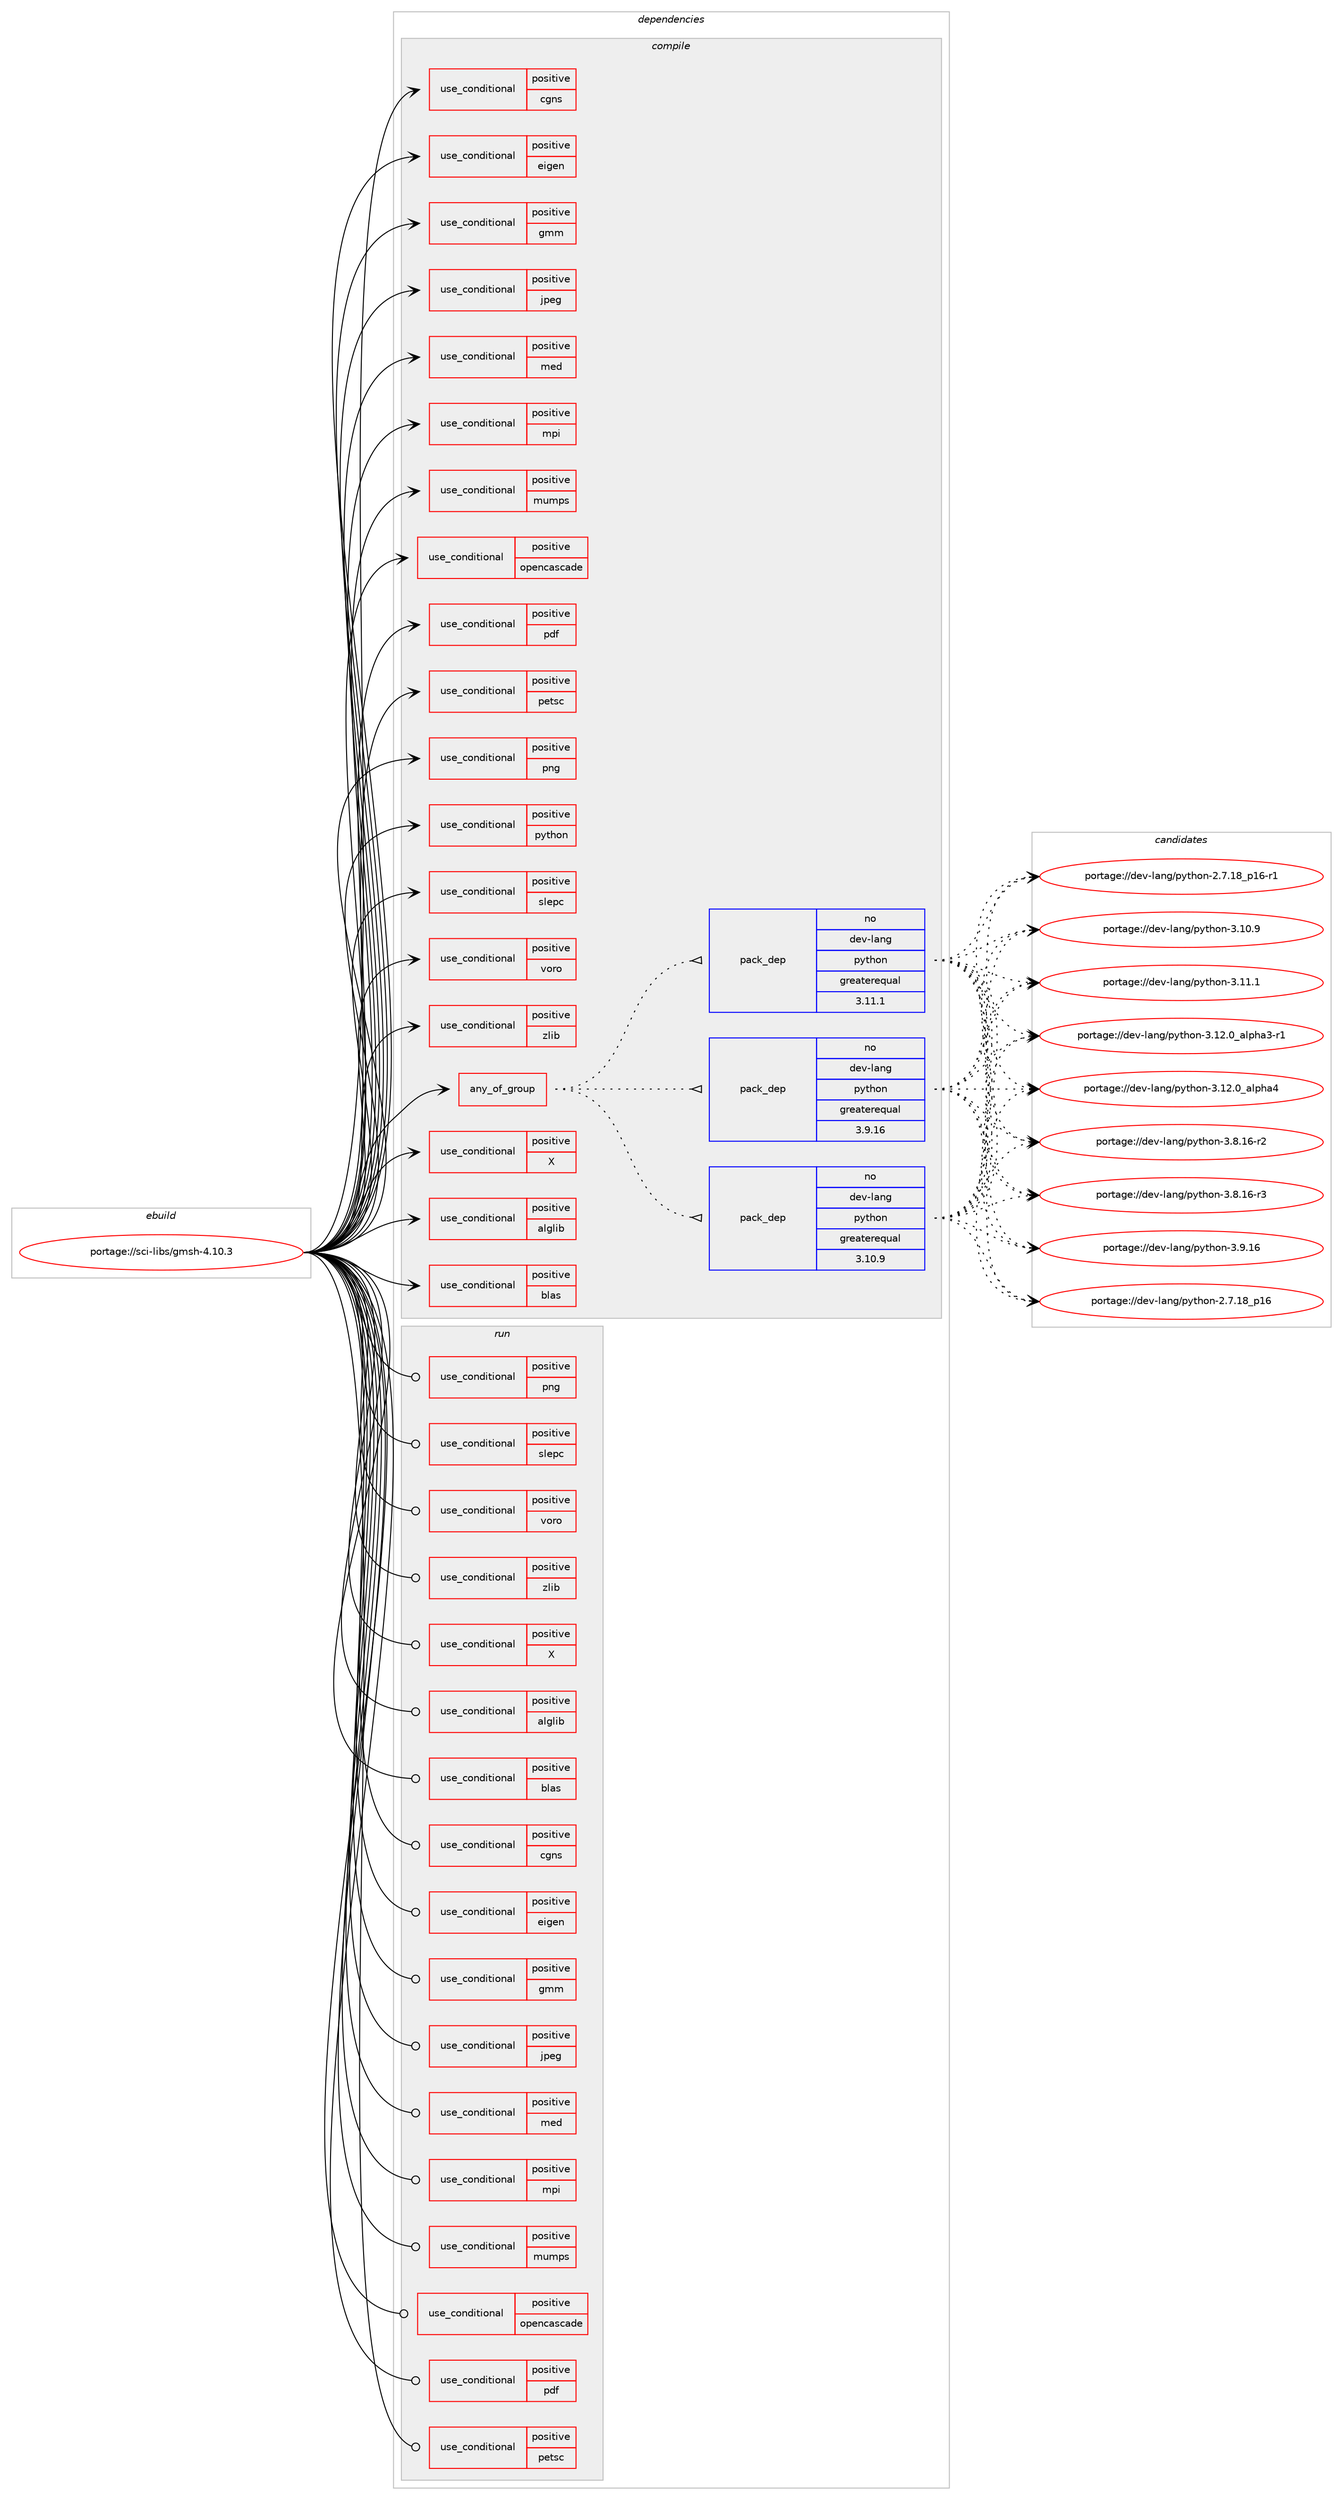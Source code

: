 digraph prolog {

# *************
# Graph options
# *************

newrank=true;
concentrate=true;
compound=true;
graph [rankdir=LR,fontname=Helvetica,fontsize=10,ranksep=1.5];#, ranksep=2.5, nodesep=0.2];
edge  [arrowhead=vee];
node  [fontname=Helvetica,fontsize=10];

# **********
# The ebuild
# **********

subgraph cluster_leftcol {
color=gray;
rank=same;
label=<<i>ebuild</i>>;
id [label="portage://sci-libs/gmsh-4.10.3", color=red, width=4, href="../sci-libs/gmsh-4.10.3.svg"];
}

# ****************
# The dependencies
# ****************

subgraph cluster_midcol {
color=gray;
label=<<i>dependencies</i>>;
subgraph cluster_compile {
fillcolor="#eeeeee";
style=filled;
label=<<i>compile</i>>;
subgraph any43 {
dependency3531 [label=<<TABLE BORDER="0" CELLBORDER="1" CELLSPACING="0" CELLPADDING="4"><TR><TD CELLPADDING="10">any_of_group</TD></TR></TABLE>>, shape=none, color=red];subgraph pack1169 {
dependency3532 [label=<<TABLE BORDER="0" CELLBORDER="1" CELLSPACING="0" CELLPADDING="4" WIDTH="220"><TR><TD ROWSPAN="6" CELLPADDING="30">pack_dep</TD></TR><TR><TD WIDTH="110">no</TD></TR><TR><TD>dev-lang</TD></TR><TR><TD>python</TD></TR><TR><TD>greaterequal</TD></TR><TR><TD>3.11.1</TD></TR></TABLE>>, shape=none, color=blue];
}
dependency3531:e -> dependency3532:w [weight=20,style="dotted",arrowhead="oinv"];
subgraph pack1170 {
dependency3533 [label=<<TABLE BORDER="0" CELLBORDER="1" CELLSPACING="0" CELLPADDING="4" WIDTH="220"><TR><TD ROWSPAN="6" CELLPADDING="30">pack_dep</TD></TR><TR><TD WIDTH="110">no</TD></TR><TR><TD>dev-lang</TD></TR><TR><TD>python</TD></TR><TR><TD>greaterequal</TD></TR><TR><TD>3.10.9</TD></TR></TABLE>>, shape=none, color=blue];
}
dependency3531:e -> dependency3533:w [weight=20,style="dotted",arrowhead="oinv"];
subgraph pack1171 {
dependency3534 [label=<<TABLE BORDER="0" CELLBORDER="1" CELLSPACING="0" CELLPADDING="4" WIDTH="220"><TR><TD ROWSPAN="6" CELLPADDING="30">pack_dep</TD></TR><TR><TD WIDTH="110">no</TD></TR><TR><TD>dev-lang</TD></TR><TR><TD>python</TD></TR><TR><TD>greaterequal</TD></TR><TR><TD>3.9.16</TD></TR></TABLE>>, shape=none, color=blue];
}
dependency3531:e -> dependency3534:w [weight=20,style="dotted",arrowhead="oinv"];
}
id:e -> dependency3531:w [weight=20,style="solid",arrowhead="vee"];
subgraph cond2321 {
dependency3535 [label=<<TABLE BORDER="0" CELLBORDER="1" CELLSPACING="0" CELLPADDING="4"><TR><TD ROWSPAN="3" CELLPADDING="10">use_conditional</TD></TR><TR><TD>positive</TD></TR><TR><TD>X</TD></TR></TABLE>>, shape=none, color=red];
# *** BEGIN UNKNOWN DEPENDENCY TYPE (TODO) ***
# dependency3535 -> package_dependency(portage://sci-libs/gmsh-4.10.3,install,no,x11-libs,fltk,none,[,,],[slot(1)],[use(enable(xft),none)])
# *** END UNKNOWN DEPENDENCY TYPE (TODO) ***

}
id:e -> dependency3535:w [weight=20,style="solid",arrowhead="vee"];
subgraph cond2322 {
dependency3536 [label=<<TABLE BORDER="0" CELLBORDER="1" CELLSPACING="0" CELLPADDING="4"><TR><TD ROWSPAN="3" CELLPADDING="10">use_conditional</TD></TR><TR><TD>positive</TD></TR><TR><TD>alglib</TD></TR></TABLE>>, shape=none, color=red];
# *** BEGIN UNKNOWN DEPENDENCY TYPE (TODO) ***
# dependency3536 -> package_dependency(portage://sci-libs/gmsh-4.10.3,install,no,sci-libs,alglib,none,[,,],[],[])
# *** END UNKNOWN DEPENDENCY TYPE (TODO) ***

}
id:e -> dependency3536:w [weight=20,style="solid",arrowhead="vee"];
subgraph cond2323 {
dependency3537 [label=<<TABLE BORDER="0" CELLBORDER="1" CELLSPACING="0" CELLPADDING="4"><TR><TD ROWSPAN="3" CELLPADDING="10">use_conditional</TD></TR><TR><TD>positive</TD></TR><TR><TD>blas</TD></TR></TABLE>>, shape=none, color=red];
# *** BEGIN UNKNOWN DEPENDENCY TYPE (TODO) ***
# dependency3537 -> package_dependency(portage://sci-libs/gmsh-4.10.3,install,no,virtual,blas,none,[,,],[],[])
# *** END UNKNOWN DEPENDENCY TYPE (TODO) ***

# *** BEGIN UNKNOWN DEPENDENCY TYPE (TODO) ***
# dependency3537 -> package_dependency(portage://sci-libs/gmsh-4.10.3,install,no,virtual,lapack,none,[,,],[],[])
# *** END UNKNOWN DEPENDENCY TYPE (TODO) ***

# *** BEGIN UNKNOWN DEPENDENCY TYPE (TODO) ***
# dependency3537 -> package_dependency(portage://sci-libs/gmsh-4.10.3,install,no,sci-libs,fftw,none,[,,],[slot(3.0)],[])
# *** END UNKNOWN DEPENDENCY TYPE (TODO) ***

}
id:e -> dependency3537:w [weight=20,style="solid",arrowhead="vee"];
subgraph cond2324 {
dependency3538 [label=<<TABLE BORDER="0" CELLBORDER="1" CELLSPACING="0" CELLPADDING="4"><TR><TD ROWSPAN="3" CELLPADDING="10">use_conditional</TD></TR><TR><TD>positive</TD></TR><TR><TD>cgns</TD></TR></TABLE>>, shape=none, color=red];
# *** BEGIN UNKNOWN DEPENDENCY TYPE (TODO) ***
# dependency3538 -> package_dependency(portage://sci-libs/gmsh-4.10.3,install,no,sci-libs,cgnslib,none,[,,],[],[])
# *** END UNKNOWN DEPENDENCY TYPE (TODO) ***

# *** BEGIN UNKNOWN DEPENDENCY TYPE (TODO) ***
# dependency3538 -> package_dependency(portage://sci-libs/gmsh-4.10.3,install,no,sci-libs,hdf5,none,[,,],[],[use(equal(mpi),none)])
# *** END UNKNOWN DEPENDENCY TYPE (TODO) ***

}
id:e -> dependency3538:w [weight=20,style="solid",arrowhead="vee"];
subgraph cond2325 {
dependency3539 [label=<<TABLE BORDER="0" CELLBORDER="1" CELLSPACING="0" CELLPADDING="4"><TR><TD ROWSPAN="3" CELLPADDING="10">use_conditional</TD></TR><TR><TD>positive</TD></TR><TR><TD>eigen</TD></TR></TABLE>>, shape=none, color=red];
# *** BEGIN UNKNOWN DEPENDENCY TYPE (TODO) ***
# dependency3539 -> package_dependency(portage://sci-libs/gmsh-4.10.3,install,no,dev-cpp,eigen,none,[,,],[],[])
# *** END UNKNOWN DEPENDENCY TYPE (TODO) ***

}
id:e -> dependency3539:w [weight=20,style="solid",arrowhead="vee"];
subgraph cond2326 {
dependency3540 [label=<<TABLE BORDER="0" CELLBORDER="1" CELLSPACING="0" CELLPADDING="4"><TR><TD ROWSPAN="3" CELLPADDING="10">use_conditional</TD></TR><TR><TD>positive</TD></TR><TR><TD>gmm</TD></TR></TABLE>>, shape=none, color=red];
# *** BEGIN UNKNOWN DEPENDENCY TYPE (TODO) ***
# dependency3540 -> package_dependency(portage://sci-libs/gmsh-4.10.3,install,no,sci-mathematics,gmm,none,[,,],[],[])
# *** END UNKNOWN DEPENDENCY TYPE (TODO) ***

}
id:e -> dependency3540:w [weight=20,style="solid",arrowhead="vee"];
subgraph cond2327 {
dependency3541 [label=<<TABLE BORDER="0" CELLBORDER="1" CELLSPACING="0" CELLPADDING="4"><TR><TD ROWSPAN="3" CELLPADDING="10">use_conditional</TD></TR><TR><TD>positive</TD></TR><TR><TD>jpeg</TD></TR></TABLE>>, shape=none, color=red];
# *** BEGIN UNKNOWN DEPENDENCY TYPE (TODO) ***
# dependency3541 -> package_dependency(portage://sci-libs/gmsh-4.10.3,install,no,media-libs,libjpeg-turbo,none,[,,],[],[])
# *** END UNKNOWN DEPENDENCY TYPE (TODO) ***

}
id:e -> dependency3541:w [weight=20,style="solid",arrowhead="vee"];
subgraph cond2328 {
dependency3542 [label=<<TABLE BORDER="0" CELLBORDER="1" CELLSPACING="0" CELLPADDING="4"><TR><TD ROWSPAN="3" CELLPADDING="10">use_conditional</TD></TR><TR><TD>positive</TD></TR><TR><TD>med</TD></TR></TABLE>>, shape=none, color=red];
# *** BEGIN UNKNOWN DEPENDENCY TYPE (TODO) ***
# dependency3542 -> package_dependency(portage://sci-libs/gmsh-4.10.3,install,no,sci-libs,med,none,[,,],[],[use(equal(mpi),none)])
# *** END UNKNOWN DEPENDENCY TYPE (TODO) ***

# *** BEGIN UNKNOWN DEPENDENCY TYPE (TODO) ***
# dependency3542 -> package_dependency(portage://sci-libs/gmsh-4.10.3,install,no,sci-libs,hdf5,none,[,,],[],[use(equal(mpi),none)])
# *** END UNKNOWN DEPENDENCY TYPE (TODO) ***

}
id:e -> dependency3542:w [weight=20,style="solid",arrowhead="vee"];
subgraph cond2329 {
dependency3543 [label=<<TABLE BORDER="0" CELLBORDER="1" CELLSPACING="0" CELLPADDING="4"><TR><TD ROWSPAN="3" CELLPADDING="10">use_conditional</TD></TR><TR><TD>positive</TD></TR><TR><TD>mpi</TD></TR></TABLE>>, shape=none, color=red];
# *** BEGIN UNKNOWN DEPENDENCY TYPE (TODO) ***
# dependency3543 -> package_dependency(portage://sci-libs/gmsh-4.10.3,install,no,virtual,mpi,none,[,,],[],[use(enable(cxx),none)])
# *** END UNKNOWN DEPENDENCY TYPE (TODO) ***

}
id:e -> dependency3543:w [weight=20,style="solid",arrowhead="vee"];
subgraph cond2330 {
dependency3544 [label=<<TABLE BORDER="0" CELLBORDER="1" CELLSPACING="0" CELLPADDING="4"><TR><TD ROWSPAN="3" CELLPADDING="10">use_conditional</TD></TR><TR><TD>positive</TD></TR><TR><TD>mumps</TD></TR></TABLE>>, shape=none, color=red];
# *** BEGIN UNKNOWN DEPENDENCY TYPE (TODO) ***
# dependency3544 -> package_dependency(portage://sci-libs/gmsh-4.10.3,install,no,sci-libs,mumps,none,[,,],[],[use(equal(mpi),none)])
# *** END UNKNOWN DEPENDENCY TYPE (TODO) ***

}
id:e -> dependency3544:w [weight=20,style="solid",arrowhead="vee"];
subgraph cond2331 {
dependency3545 [label=<<TABLE BORDER="0" CELLBORDER="1" CELLSPACING="0" CELLPADDING="4"><TR><TD ROWSPAN="3" CELLPADDING="10">use_conditional</TD></TR><TR><TD>positive</TD></TR><TR><TD>opencascade</TD></TR></TABLE>>, shape=none, color=red];
# *** BEGIN UNKNOWN DEPENDENCY TYPE (TODO) ***
# dependency3545 -> package_dependency(portage://sci-libs/gmsh-4.10.3,install,no,sci-libs,opencascade,none,[,,],any_different_slot,[])
# *** END UNKNOWN DEPENDENCY TYPE (TODO) ***

}
id:e -> dependency3545:w [weight=20,style="solid",arrowhead="vee"];
subgraph cond2332 {
dependency3546 [label=<<TABLE BORDER="0" CELLBORDER="1" CELLSPACING="0" CELLPADDING="4"><TR><TD ROWSPAN="3" CELLPADDING="10">use_conditional</TD></TR><TR><TD>positive</TD></TR><TR><TD>pdf</TD></TR></TABLE>>, shape=none, color=red];
# *** BEGIN UNKNOWN DEPENDENCY TYPE (TODO) ***
# dependency3546 -> package_dependency(portage://sci-libs/gmsh-4.10.3,install,no,app-text,poppler,none,[,,],any_same_slot,[])
# *** END UNKNOWN DEPENDENCY TYPE (TODO) ***

}
id:e -> dependency3546:w [weight=20,style="solid",arrowhead="vee"];
subgraph cond2333 {
dependency3547 [label=<<TABLE BORDER="0" CELLBORDER="1" CELLSPACING="0" CELLPADDING="4"><TR><TD ROWSPAN="3" CELLPADDING="10">use_conditional</TD></TR><TR><TD>positive</TD></TR><TR><TD>petsc</TD></TR></TABLE>>, shape=none, color=red];
# *** BEGIN UNKNOWN DEPENDENCY TYPE (TODO) ***
# dependency3547 -> package_dependency(portage://sci-libs/gmsh-4.10.3,install,no,sci-mathematics,petsc,none,[,,],[],[use(equal(mpi),none)])
# *** END UNKNOWN DEPENDENCY TYPE (TODO) ***

}
id:e -> dependency3547:w [weight=20,style="solid",arrowhead="vee"];
subgraph cond2334 {
dependency3548 [label=<<TABLE BORDER="0" CELLBORDER="1" CELLSPACING="0" CELLPADDING="4"><TR><TD ROWSPAN="3" CELLPADDING="10">use_conditional</TD></TR><TR><TD>positive</TD></TR><TR><TD>png</TD></TR></TABLE>>, shape=none, color=red];
# *** BEGIN UNKNOWN DEPENDENCY TYPE (TODO) ***
# dependency3548 -> package_dependency(portage://sci-libs/gmsh-4.10.3,install,no,media-libs,libpng,none,[,,],[slot(0)],[])
# *** END UNKNOWN DEPENDENCY TYPE (TODO) ***

}
id:e -> dependency3548:w [weight=20,style="solid",arrowhead="vee"];
subgraph cond2335 {
dependency3549 [label=<<TABLE BORDER="0" CELLBORDER="1" CELLSPACING="0" CELLPADDING="4"><TR><TD ROWSPAN="3" CELLPADDING="10">use_conditional</TD></TR><TR><TD>positive</TD></TR><TR><TD>python</TD></TR></TABLE>>, shape=none, color=red];
# *** BEGIN UNKNOWN DEPENDENCY TYPE (TODO) ***
# dependency3549 -> package_dependency(portage://sci-libs/gmsh-4.10.3,install,no,dev-lang,swig,none,[,,],[slot(0)],[])
# *** END UNKNOWN DEPENDENCY TYPE (TODO) ***

}
id:e -> dependency3549:w [weight=20,style="solid",arrowhead="vee"];
subgraph cond2336 {
dependency3550 [label=<<TABLE BORDER="0" CELLBORDER="1" CELLSPACING="0" CELLPADDING="4"><TR><TD ROWSPAN="3" CELLPADDING="10">use_conditional</TD></TR><TR><TD>positive</TD></TR><TR><TD>slepc</TD></TR></TABLE>>, shape=none, color=red];
# *** BEGIN UNKNOWN DEPENDENCY TYPE (TODO) ***
# dependency3550 -> package_dependency(portage://sci-libs/gmsh-4.10.3,install,no,sci-mathematics,slepc,none,[,,],[],[use(equal(mpi),none)])
# *** END UNKNOWN DEPENDENCY TYPE (TODO) ***

}
id:e -> dependency3550:w [weight=20,style="solid",arrowhead="vee"];
subgraph cond2337 {
dependency3551 [label=<<TABLE BORDER="0" CELLBORDER="1" CELLSPACING="0" CELLPADDING="4"><TR><TD ROWSPAN="3" CELLPADDING="10">use_conditional</TD></TR><TR><TD>positive</TD></TR><TR><TD>voro</TD></TR></TABLE>>, shape=none, color=red];
# *** BEGIN UNKNOWN DEPENDENCY TYPE (TODO) ***
# dependency3551 -> package_dependency(portage://sci-libs/gmsh-4.10.3,install,no,sci-libs,voro++,none,[,,],[],[])
# *** END UNKNOWN DEPENDENCY TYPE (TODO) ***

}
id:e -> dependency3551:w [weight=20,style="solid",arrowhead="vee"];
subgraph cond2338 {
dependency3552 [label=<<TABLE BORDER="0" CELLBORDER="1" CELLSPACING="0" CELLPADDING="4"><TR><TD ROWSPAN="3" CELLPADDING="10">use_conditional</TD></TR><TR><TD>positive</TD></TR><TR><TD>zlib</TD></TR></TABLE>>, shape=none, color=red];
# *** BEGIN UNKNOWN DEPENDENCY TYPE (TODO) ***
# dependency3552 -> package_dependency(portage://sci-libs/gmsh-4.10.3,install,no,sys-libs,zlib,none,[,,],[],[])
# *** END UNKNOWN DEPENDENCY TYPE (TODO) ***

}
id:e -> dependency3552:w [weight=20,style="solid",arrowhead="vee"];
# *** BEGIN UNKNOWN DEPENDENCY TYPE (TODO) ***
# id -> package_dependency(portage://sci-libs/gmsh-4.10.3,install,no,virtual,fortran,none,[,,],[],[])
# *** END UNKNOWN DEPENDENCY TYPE (TODO) ***

# *** BEGIN UNKNOWN DEPENDENCY TYPE (TODO) ***
# id -> package_dependency(portage://sci-libs/gmsh-4.10.3,install,no,virtual,pkgconfig,none,[,,],[],[])
# *** END UNKNOWN DEPENDENCY TYPE (TODO) ***

}
subgraph cluster_compileandrun {
fillcolor="#eeeeee";
style=filled;
label=<<i>compile and run</i>>;
}
subgraph cluster_run {
fillcolor="#eeeeee";
style=filled;
label=<<i>run</i>>;
subgraph cond2339 {
dependency3553 [label=<<TABLE BORDER="0" CELLBORDER="1" CELLSPACING="0" CELLPADDING="4"><TR><TD ROWSPAN="3" CELLPADDING="10">use_conditional</TD></TR><TR><TD>positive</TD></TR><TR><TD>X</TD></TR></TABLE>>, shape=none, color=red];
# *** BEGIN UNKNOWN DEPENDENCY TYPE (TODO) ***
# dependency3553 -> package_dependency(portage://sci-libs/gmsh-4.10.3,run,no,x11-libs,fltk,none,[,,],[slot(1)],[use(enable(xft),none)])
# *** END UNKNOWN DEPENDENCY TYPE (TODO) ***

}
id:e -> dependency3553:w [weight=20,style="solid",arrowhead="odot"];
subgraph cond2340 {
dependency3554 [label=<<TABLE BORDER="0" CELLBORDER="1" CELLSPACING="0" CELLPADDING="4"><TR><TD ROWSPAN="3" CELLPADDING="10">use_conditional</TD></TR><TR><TD>positive</TD></TR><TR><TD>alglib</TD></TR></TABLE>>, shape=none, color=red];
# *** BEGIN UNKNOWN DEPENDENCY TYPE (TODO) ***
# dependency3554 -> package_dependency(portage://sci-libs/gmsh-4.10.3,run,no,sci-libs,alglib,none,[,,],[],[])
# *** END UNKNOWN DEPENDENCY TYPE (TODO) ***

}
id:e -> dependency3554:w [weight=20,style="solid",arrowhead="odot"];
subgraph cond2341 {
dependency3555 [label=<<TABLE BORDER="0" CELLBORDER="1" CELLSPACING="0" CELLPADDING="4"><TR><TD ROWSPAN="3" CELLPADDING="10">use_conditional</TD></TR><TR><TD>positive</TD></TR><TR><TD>blas</TD></TR></TABLE>>, shape=none, color=red];
# *** BEGIN UNKNOWN DEPENDENCY TYPE (TODO) ***
# dependency3555 -> package_dependency(portage://sci-libs/gmsh-4.10.3,run,no,virtual,blas,none,[,,],[],[])
# *** END UNKNOWN DEPENDENCY TYPE (TODO) ***

# *** BEGIN UNKNOWN DEPENDENCY TYPE (TODO) ***
# dependency3555 -> package_dependency(portage://sci-libs/gmsh-4.10.3,run,no,virtual,lapack,none,[,,],[],[])
# *** END UNKNOWN DEPENDENCY TYPE (TODO) ***

# *** BEGIN UNKNOWN DEPENDENCY TYPE (TODO) ***
# dependency3555 -> package_dependency(portage://sci-libs/gmsh-4.10.3,run,no,sci-libs,fftw,none,[,,],[slot(3.0)],[])
# *** END UNKNOWN DEPENDENCY TYPE (TODO) ***

}
id:e -> dependency3555:w [weight=20,style="solid",arrowhead="odot"];
subgraph cond2342 {
dependency3556 [label=<<TABLE BORDER="0" CELLBORDER="1" CELLSPACING="0" CELLPADDING="4"><TR><TD ROWSPAN="3" CELLPADDING="10">use_conditional</TD></TR><TR><TD>positive</TD></TR><TR><TD>cgns</TD></TR></TABLE>>, shape=none, color=red];
# *** BEGIN UNKNOWN DEPENDENCY TYPE (TODO) ***
# dependency3556 -> package_dependency(portage://sci-libs/gmsh-4.10.3,run,no,sci-libs,cgnslib,none,[,,],[],[])
# *** END UNKNOWN DEPENDENCY TYPE (TODO) ***

# *** BEGIN UNKNOWN DEPENDENCY TYPE (TODO) ***
# dependency3556 -> package_dependency(portage://sci-libs/gmsh-4.10.3,run,no,sci-libs,hdf5,none,[,,],[],[use(equal(mpi),none)])
# *** END UNKNOWN DEPENDENCY TYPE (TODO) ***

}
id:e -> dependency3556:w [weight=20,style="solid",arrowhead="odot"];
subgraph cond2343 {
dependency3557 [label=<<TABLE BORDER="0" CELLBORDER="1" CELLSPACING="0" CELLPADDING="4"><TR><TD ROWSPAN="3" CELLPADDING="10">use_conditional</TD></TR><TR><TD>positive</TD></TR><TR><TD>eigen</TD></TR></TABLE>>, shape=none, color=red];
# *** BEGIN UNKNOWN DEPENDENCY TYPE (TODO) ***
# dependency3557 -> package_dependency(portage://sci-libs/gmsh-4.10.3,run,no,dev-cpp,eigen,none,[,,],[],[])
# *** END UNKNOWN DEPENDENCY TYPE (TODO) ***

}
id:e -> dependency3557:w [weight=20,style="solid",arrowhead="odot"];
subgraph cond2344 {
dependency3558 [label=<<TABLE BORDER="0" CELLBORDER="1" CELLSPACING="0" CELLPADDING="4"><TR><TD ROWSPAN="3" CELLPADDING="10">use_conditional</TD></TR><TR><TD>positive</TD></TR><TR><TD>gmm</TD></TR></TABLE>>, shape=none, color=red];
# *** BEGIN UNKNOWN DEPENDENCY TYPE (TODO) ***
# dependency3558 -> package_dependency(portage://sci-libs/gmsh-4.10.3,run,no,sci-mathematics,gmm,none,[,,],[],[])
# *** END UNKNOWN DEPENDENCY TYPE (TODO) ***

}
id:e -> dependency3558:w [weight=20,style="solid",arrowhead="odot"];
subgraph cond2345 {
dependency3559 [label=<<TABLE BORDER="0" CELLBORDER="1" CELLSPACING="0" CELLPADDING="4"><TR><TD ROWSPAN="3" CELLPADDING="10">use_conditional</TD></TR><TR><TD>positive</TD></TR><TR><TD>jpeg</TD></TR></TABLE>>, shape=none, color=red];
# *** BEGIN UNKNOWN DEPENDENCY TYPE (TODO) ***
# dependency3559 -> package_dependency(portage://sci-libs/gmsh-4.10.3,run,no,media-libs,libjpeg-turbo,none,[,,],[],[])
# *** END UNKNOWN DEPENDENCY TYPE (TODO) ***

}
id:e -> dependency3559:w [weight=20,style="solid",arrowhead="odot"];
subgraph cond2346 {
dependency3560 [label=<<TABLE BORDER="0" CELLBORDER="1" CELLSPACING="0" CELLPADDING="4"><TR><TD ROWSPAN="3" CELLPADDING="10">use_conditional</TD></TR><TR><TD>positive</TD></TR><TR><TD>med</TD></TR></TABLE>>, shape=none, color=red];
# *** BEGIN UNKNOWN DEPENDENCY TYPE (TODO) ***
# dependency3560 -> package_dependency(portage://sci-libs/gmsh-4.10.3,run,no,sci-libs,med,none,[,,],[],[use(equal(mpi),none)])
# *** END UNKNOWN DEPENDENCY TYPE (TODO) ***

# *** BEGIN UNKNOWN DEPENDENCY TYPE (TODO) ***
# dependency3560 -> package_dependency(portage://sci-libs/gmsh-4.10.3,run,no,sci-libs,hdf5,none,[,,],[],[use(equal(mpi),none)])
# *** END UNKNOWN DEPENDENCY TYPE (TODO) ***

}
id:e -> dependency3560:w [weight=20,style="solid",arrowhead="odot"];
subgraph cond2347 {
dependency3561 [label=<<TABLE BORDER="0" CELLBORDER="1" CELLSPACING="0" CELLPADDING="4"><TR><TD ROWSPAN="3" CELLPADDING="10">use_conditional</TD></TR><TR><TD>positive</TD></TR><TR><TD>mpi</TD></TR></TABLE>>, shape=none, color=red];
# *** BEGIN UNKNOWN DEPENDENCY TYPE (TODO) ***
# dependency3561 -> package_dependency(portage://sci-libs/gmsh-4.10.3,run,no,virtual,mpi,none,[,,],[],[use(enable(cxx),none)])
# *** END UNKNOWN DEPENDENCY TYPE (TODO) ***

}
id:e -> dependency3561:w [weight=20,style="solid",arrowhead="odot"];
subgraph cond2348 {
dependency3562 [label=<<TABLE BORDER="0" CELLBORDER="1" CELLSPACING="0" CELLPADDING="4"><TR><TD ROWSPAN="3" CELLPADDING="10">use_conditional</TD></TR><TR><TD>positive</TD></TR><TR><TD>mumps</TD></TR></TABLE>>, shape=none, color=red];
# *** BEGIN UNKNOWN DEPENDENCY TYPE (TODO) ***
# dependency3562 -> package_dependency(portage://sci-libs/gmsh-4.10.3,run,no,sci-libs,mumps,none,[,,],[],[use(equal(mpi),none)])
# *** END UNKNOWN DEPENDENCY TYPE (TODO) ***

}
id:e -> dependency3562:w [weight=20,style="solid",arrowhead="odot"];
subgraph cond2349 {
dependency3563 [label=<<TABLE BORDER="0" CELLBORDER="1" CELLSPACING="0" CELLPADDING="4"><TR><TD ROWSPAN="3" CELLPADDING="10">use_conditional</TD></TR><TR><TD>positive</TD></TR><TR><TD>opencascade</TD></TR></TABLE>>, shape=none, color=red];
# *** BEGIN UNKNOWN DEPENDENCY TYPE (TODO) ***
# dependency3563 -> package_dependency(portage://sci-libs/gmsh-4.10.3,run,no,sci-libs,opencascade,none,[,,],any_different_slot,[])
# *** END UNKNOWN DEPENDENCY TYPE (TODO) ***

}
id:e -> dependency3563:w [weight=20,style="solid",arrowhead="odot"];
subgraph cond2350 {
dependency3564 [label=<<TABLE BORDER="0" CELLBORDER="1" CELLSPACING="0" CELLPADDING="4"><TR><TD ROWSPAN="3" CELLPADDING="10">use_conditional</TD></TR><TR><TD>positive</TD></TR><TR><TD>pdf</TD></TR></TABLE>>, shape=none, color=red];
# *** BEGIN UNKNOWN DEPENDENCY TYPE (TODO) ***
# dependency3564 -> package_dependency(portage://sci-libs/gmsh-4.10.3,run,no,app-text,poppler,none,[,,],any_same_slot,[])
# *** END UNKNOWN DEPENDENCY TYPE (TODO) ***

}
id:e -> dependency3564:w [weight=20,style="solid",arrowhead="odot"];
subgraph cond2351 {
dependency3565 [label=<<TABLE BORDER="0" CELLBORDER="1" CELLSPACING="0" CELLPADDING="4"><TR><TD ROWSPAN="3" CELLPADDING="10">use_conditional</TD></TR><TR><TD>positive</TD></TR><TR><TD>petsc</TD></TR></TABLE>>, shape=none, color=red];
# *** BEGIN UNKNOWN DEPENDENCY TYPE (TODO) ***
# dependency3565 -> package_dependency(portage://sci-libs/gmsh-4.10.3,run,no,sci-mathematics,petsc,none,[,,],[],[use(equal(mpi),none)])
# *** END UNKNOWN DEPENDENCY TYPE (TODO) ***

}
id:e -> dependency3565:w [weight=20,style="solid",arrowhead="odot"];
subgraph cond2352 {
dependency3566 [label=<<TABLE BORDER="0" CELLBORDER="1" CELLSPACING="0" CELLPADDING="4"><TR><TD ROWSPAN="3" CELLPADDING="10">use_conditional</TD></TR><TR><TD>positive</TD></TR><TR><TD>png</TD></TR></TABLE>>, shape=none, color=red];
# *** BEGIN UNKNOWN DEPENDENCY TYPE (TODO) ***
# dependency3566 -> package_dependency(portage://sci-libs/gmsh-4.10.3,run,no,media-libs,libpng,none,[,,],[slot(0)],[])
# *** END UNKNOWN DEPENDENCY TYPE (TODO) ***

}
id:e -> dependency3566:w [weight=20,style="solid",arrowhead="odot"];
subgraph cond2353 {
dependency3567 [label=<<TABLE BORDER="0" CELLBORDER="1" CELLSPACING="0" CELLPADDING="4"><TR><TD ROWSPAN="3" CELLPADDING="10">use_conditional</TD></TR><TR><TD>positive</TD></TR><TR><TD>slepc</TD></TR></TABLE>>, shape=none, color=red];
# *** BEGIN UNKNOWN DEPENDENCY TYPE (TODO) ***
# dependency3567 -> package_dependency(portage://sci-libs/gmsh-4.10.3,run,no,sci-mathematics,slepc,none,[,,],[],[use(equal(mpi),none)])
# *** END UNKNOWN DEPENDENCY TYPE (TODO) ***

}
id:e -> dependency3567:w [weight=20,style="solid",arrowhead="odot"];
subgraph cond2354 {
dependency3568 [label=<<TABLE BORDER="0" CELLBORDER="1" CELLSPACING="0" CELLPADDING="4"><TR><TD ROWSPAN="3" CELLPADDING="10">use_conditional</TD></TR><TR><TD>positive</TD></TR><TR><TD>voro</TD></TR></TABLE>>, shape=none, color=red];
# *** BEGIN UNKNOWN DEPENDENCY TYPE (TODO) ***
# dependency3568 -> package_dependency(portage://sci-libs/gmsh-4.10.3,run,no,sci-libs,voro++,none,[,,],[],[])
# *** END UNKNOWN DEPENDENCY TYPE (TODO) ***

}
id:e -> dependency3568:w [weight=20,style="solid",arrowhead="odot"];
subgraph cond2355 {
dependency3569 [label=<<TABLE BORDER="0" CELLBORDER="1" CELLSPACING="0" CELLPADDING="4"><TR><TD ROWSPAN="3" CELLPADDING="10">use_conditional</TD></TR><TR><TD>positive</TD></TR><TR><TD>zlib</TD></TR></TABLE>>, shape=none, color=red];
# *** BEGIN UNKNOWN DEPENDENCY TYPE (TODO) ***
# dependency3569 -> package_dependency(portage://sci-libs/gmsh-4.10.3,run,no,sys-libs,zlib,none,[,,],[],[])
# *** END UNKNOWN DEPENDENCY TYPE (TODO) ***

}
id:e -> dependency3569:w [weight=20,style="solid",arrowhead="odot"];
# *** BEGIN UNKNOWN DEPENDENCY TYPE (TODO) ***
# id -> package_dependency(portage://sci-libs/gmsh-4.10.3,run,no,virtual,fortran,none,[,,],[],[])
# *** END UNKNOWN DEPENDENCY TYPE (TODO) ***

}
}

# **************
# The candidates
# **************

subgraph cluster_choices {
rank=same;
color=gray;
label=<<i>candidates</i>>;

subgraph choice1169 {
color=black;
nodesep=1;
choice10010111845108971101034711212111610411111045504655464956951124954 [label="portage://dev-lang/python-2.7.18_p16", color=red, width=4,href="../dev-lang/python-2.7.18_p16.svg"];
choice100101118451089711010347112121116104111110455046554649569511249544511449 [label="portage://dev-lang/python-2.7.18_p16-r1", color=red, width=4,href="../dev-lang/python-2.7.18_p16-r1.svg"];
choice10010111845108971101034711212111610411111045514649484657 [label="portage://dev-lang/python-3.10.9", color=red, width=4,href="../dev-lang/python-3.10.9.svg"];
choice10010111845108971101034711212111610411111045514649494649 [label="portage://dev-lang/python-3.11.1", color=red, width=4,href="../dev-lang/python-3.11.1.svg"];
choice10010111845108971101034711212111610411111045514649504648959710811210497514511449 [label="portage://dev-lang/python-3.12.0_alpha3-r1", color=red, width=4,href="../dev-lang/python-3.12.0_alpha3-r1.svg"];
choice1001011184510897110103471121211161041111104551464950464895971081121049752 [label="portage://dev-lang/python-3.12.0_alpha4", color=red, width=4,href="../dev-lang/python-3.12.0_alpha4.svg"];
choice100101118451089711010347112121116104111110455146564649544511450 [label="portage://dev-lang/python-3.8.16-r2", color=red, width=4,href="../dev-lang/python-3.8.16-r2.svg"];
choice100101118451089711010347112121116104111110455146564649544511451 [label="portage://dev-lang/python-3.8.16-r3", color=red, width=4,href="../dev-lang/python-3.8.16-r3.svg"];
choice10010111845108971101034711212111610411111045514657464954 [label="portage://dev-lang/python-3.9.16", color=red, width=4,href="../dev-lang/python-3.9.16.svg"];
dependency3532:e -> choice10010111845108971101034711212111610411111045504655464956951124954:w [style=dotted,weight="100"];
dependency3532:e -> choice100101118451089711010347112121116104111110455046554649569511249544511449:w [style=dotted,weight="100"];
dependency3532:e -> choice10010111845108971101034711212111610411111045514649484657:w [style=dotted,weight="100"];
dependency3532:e -> choice10010111845108971101034711212111610411111045514649494649:w [style=dotted,weight="100"];
dependency3532:e -> choice10010111845108971101034711212111610411111045514649504648959710811210497514511449:w [style=dotted,weight="100"];
dependency3532:e -> choice1001011184510897110103471121211161041111104551464950464895971081121049752:w [style=dotted,weight="100"];
dependency3532:e -> choice100101118451089711010347112121116104111110455146564649544511450:w [style=dotted,weight="100"];
dependency3532:e -> choice100101118451089711010347112121116104111110455146564649544511451:w [style=dotted,weight="100"];
dependency3532:e -> choice10010111845108971101034711212111610411111045514657464954:w [style=dotted,weight="100"];
}
subgraph choice1170 {
color=black;
nodesep=1;
choice10010111845108971101034711212111610411111045504655464956951124954 [label="portage://dev-lang/python-2.7.18_p16", color=red, width=4,href="../dev-lang/python-2.7.18_p16.svg"];
choice100101118451089711010347112121116104111110455046554649569511249544511449 [label="portage://dev-lang/python-2.7.18_p16-r1", color=red, width=4,href="../dev-lang/python-2.7.18_p16-r1.svg"];
choice10010111845108971101034711212111610411111045514649484657 [label="portage://dev-lang/python-3.10.9", color=red, width=4,href="../dev-lang/python-3.10.9.svg"];
choice10010111845108971101034711212111610411111045514649494649 [label="portage://dev-lang/python-3.11.1", color=red, width=4,href="../dev-lang/python-3.11.1.svg"];
choice10010111845108971101034711212111610411111045514649504648959710811210497514511449 [label="portage://dev-lang/python-3.12.0_alpha3-r1", color=red, width=4,href="../dev-lang/python-3.12.0_alpha3-r1.svg"];
choice1001011184510897110103471121211161041111104551464950464895971081121049752 [label="portage://dev-lang/python-3.12.0_alpha4", color=red, width=4,href="../dev-lang/python-3.12.0_alpha4.svg"];
choice100101118451089711010347112121116104111110455146564649544511450 [label="portage://dev-lang/python-3.8.16-r2", color=red, width=4,href="../dev-lang/python-3.8.16-r2.svg"];
choice100101118451089711010347112121116104111110455146564649544511451 [label="portage://dev-lang/python-3.8.16-r3", color=red, width=4,href="../dev-lang/python-3.8.16-r3.svg"];
choice10010111845108971101034711212111610411111045514657464954 [label="portage://dev-lang/python-3.9.16", color=red, width=4,href="../dev-lang/python-3.9.16.svg"];
dependency3533:e -> choice10010111845108971101034711212111610411111045504655464956951124954:w [style=dotted,weight="100"];
dependency3533:e -> choice100101118451089711010347112121116104111110455046554649569511249544511449:w [style=dotted,weight="100"];
dependency3533:e -> choice10010111845108971101034711212111610411111045514649484657:w [style=dotted,weight="100"];
dependency3533:e -> choice10010111845108971101034711212111610411111045514649494649:w [style=dotted,weight="100"];
dependency3533:e -> choice10010111845108971101034711212111610411111045514649504648959710811210497514511449:w [style=dotted,weight="100"];
dependency3533:e -> choice1001011184510897110103471121211161041111104551464950464895971081121049752:w [style=dotted,weight="100"];
dependency3533:e -> choice100101118451089711010347112121116104111110455146564649544511450:w [style=dotted,weight="100"];
dependency3533:e -> choice100101118451089711010347112121116104111110455146564649544511451:w [style=dotted,weight="100"];
dependency3533:e -> choice10010111845108971101034711212111610411111045514657464954:w [style=dotted,weight="100"];
}
subgraph choice1171 {
color=black;
nodesep=1;
choice10010111845108971101034711212111610411111045504655464956951124954 [label="portage://dev-lang/python-2.7.18_p16", color=red, width=4,href="../dev-lang/python-2.7.18_p16.svg"];
choice100101118451089711010347112121116104111110455046554649569511249544511449 [label="portage://dev-lang/python-2.7.18_p16-r1", color=red, width=4,href="../dev-lang/python-2.7.18_p16-r1.svg"];
choice10010111845108971101034711212111610411111045514649484657 [label="portage://dev-lang/python-3.10.9", color=red, width=4,href="../dev-lang/python-3.10.9.svg"];
choice10010111845108971101034711212111610411111045514649494649 [label="portage://dev-lang/python-3.11.1", color=red, width=4,href="../dev-lang/python-3.11.1.svg"];
choice10010111845108971101034711212111610411111045514649504648959710811210497514511449 [label="portage://dev-lang/python-3.12.0_alpha3-r1", color=red, width=4,href="../dev-lang/python-3.12.0_alpha3-r1.svg"];
choice1001011184510897110103471121211161041111104551464950464895971081121049752 [label="portage://dev-lang/python-3.12.0_alpha4", color=red, width=4,href="../dev-lang/python-3.12.0_alpha4.svg"];
choice100101118451089711010347112121116104111110455146564649544511450 [label="portage://dev-lang/python-3.8.16-r2", color=red, width=4,href="../dev-lang/python-3.8.16-r2.svg"];
choice100101118451089711010347112121116104111110455146564649544511451 [label="portage://dev-lang/python-3.8.16-r3", color=red, width=4,href="../dev-lang/python-3.8.16-r3.svg"];
choice10010111845108971101034711212111610411111045514657464954 [label="portage://dev-lang/python-3.9.16", color=red, width=4,href="../dev-lang/python-3.9.16.svg"];
dependency3534:e -> choice10010111845108971101034711212111610411111045504655464956951124954:w [style=dotted,weight="100"];
dependency3534:e -> choice100101118451089711010347112121116104111110455046554649569511249544511449:w [style=dotted,weight="100"];
dependency3534:e -> choice10010111845108971101034711212111610411111045514649484657:w [style=dotted,weight="100"];
dependency3534:e -> choice10010111845108971101034711212111610411111045514649494649:w [style=dotted,weight="100"];
dependency3534:e -> choice10010111845108971101034711212111610411111045514649504648959710811210497514511449:w [style=dotted,weight="100"];
dependency3534:e -> choice1001011184510897110103471121211161041111104551464950464895971081121049752:w [style=dotted,weight="100"];
dependency3534:e -> choice100101118451089711010347112121116104111110455146564649544511450:w [style=dotted,weight="100"];
dependency3534:e -> choice100101118451089711010347112121116104111110455146564649544511451:w [style=dotted,weight="100"];
dependency3534:e -> choice10010111845108971101034711212111610411111045514657464954:w [style=dotted,weight="100"];
}
}

}
